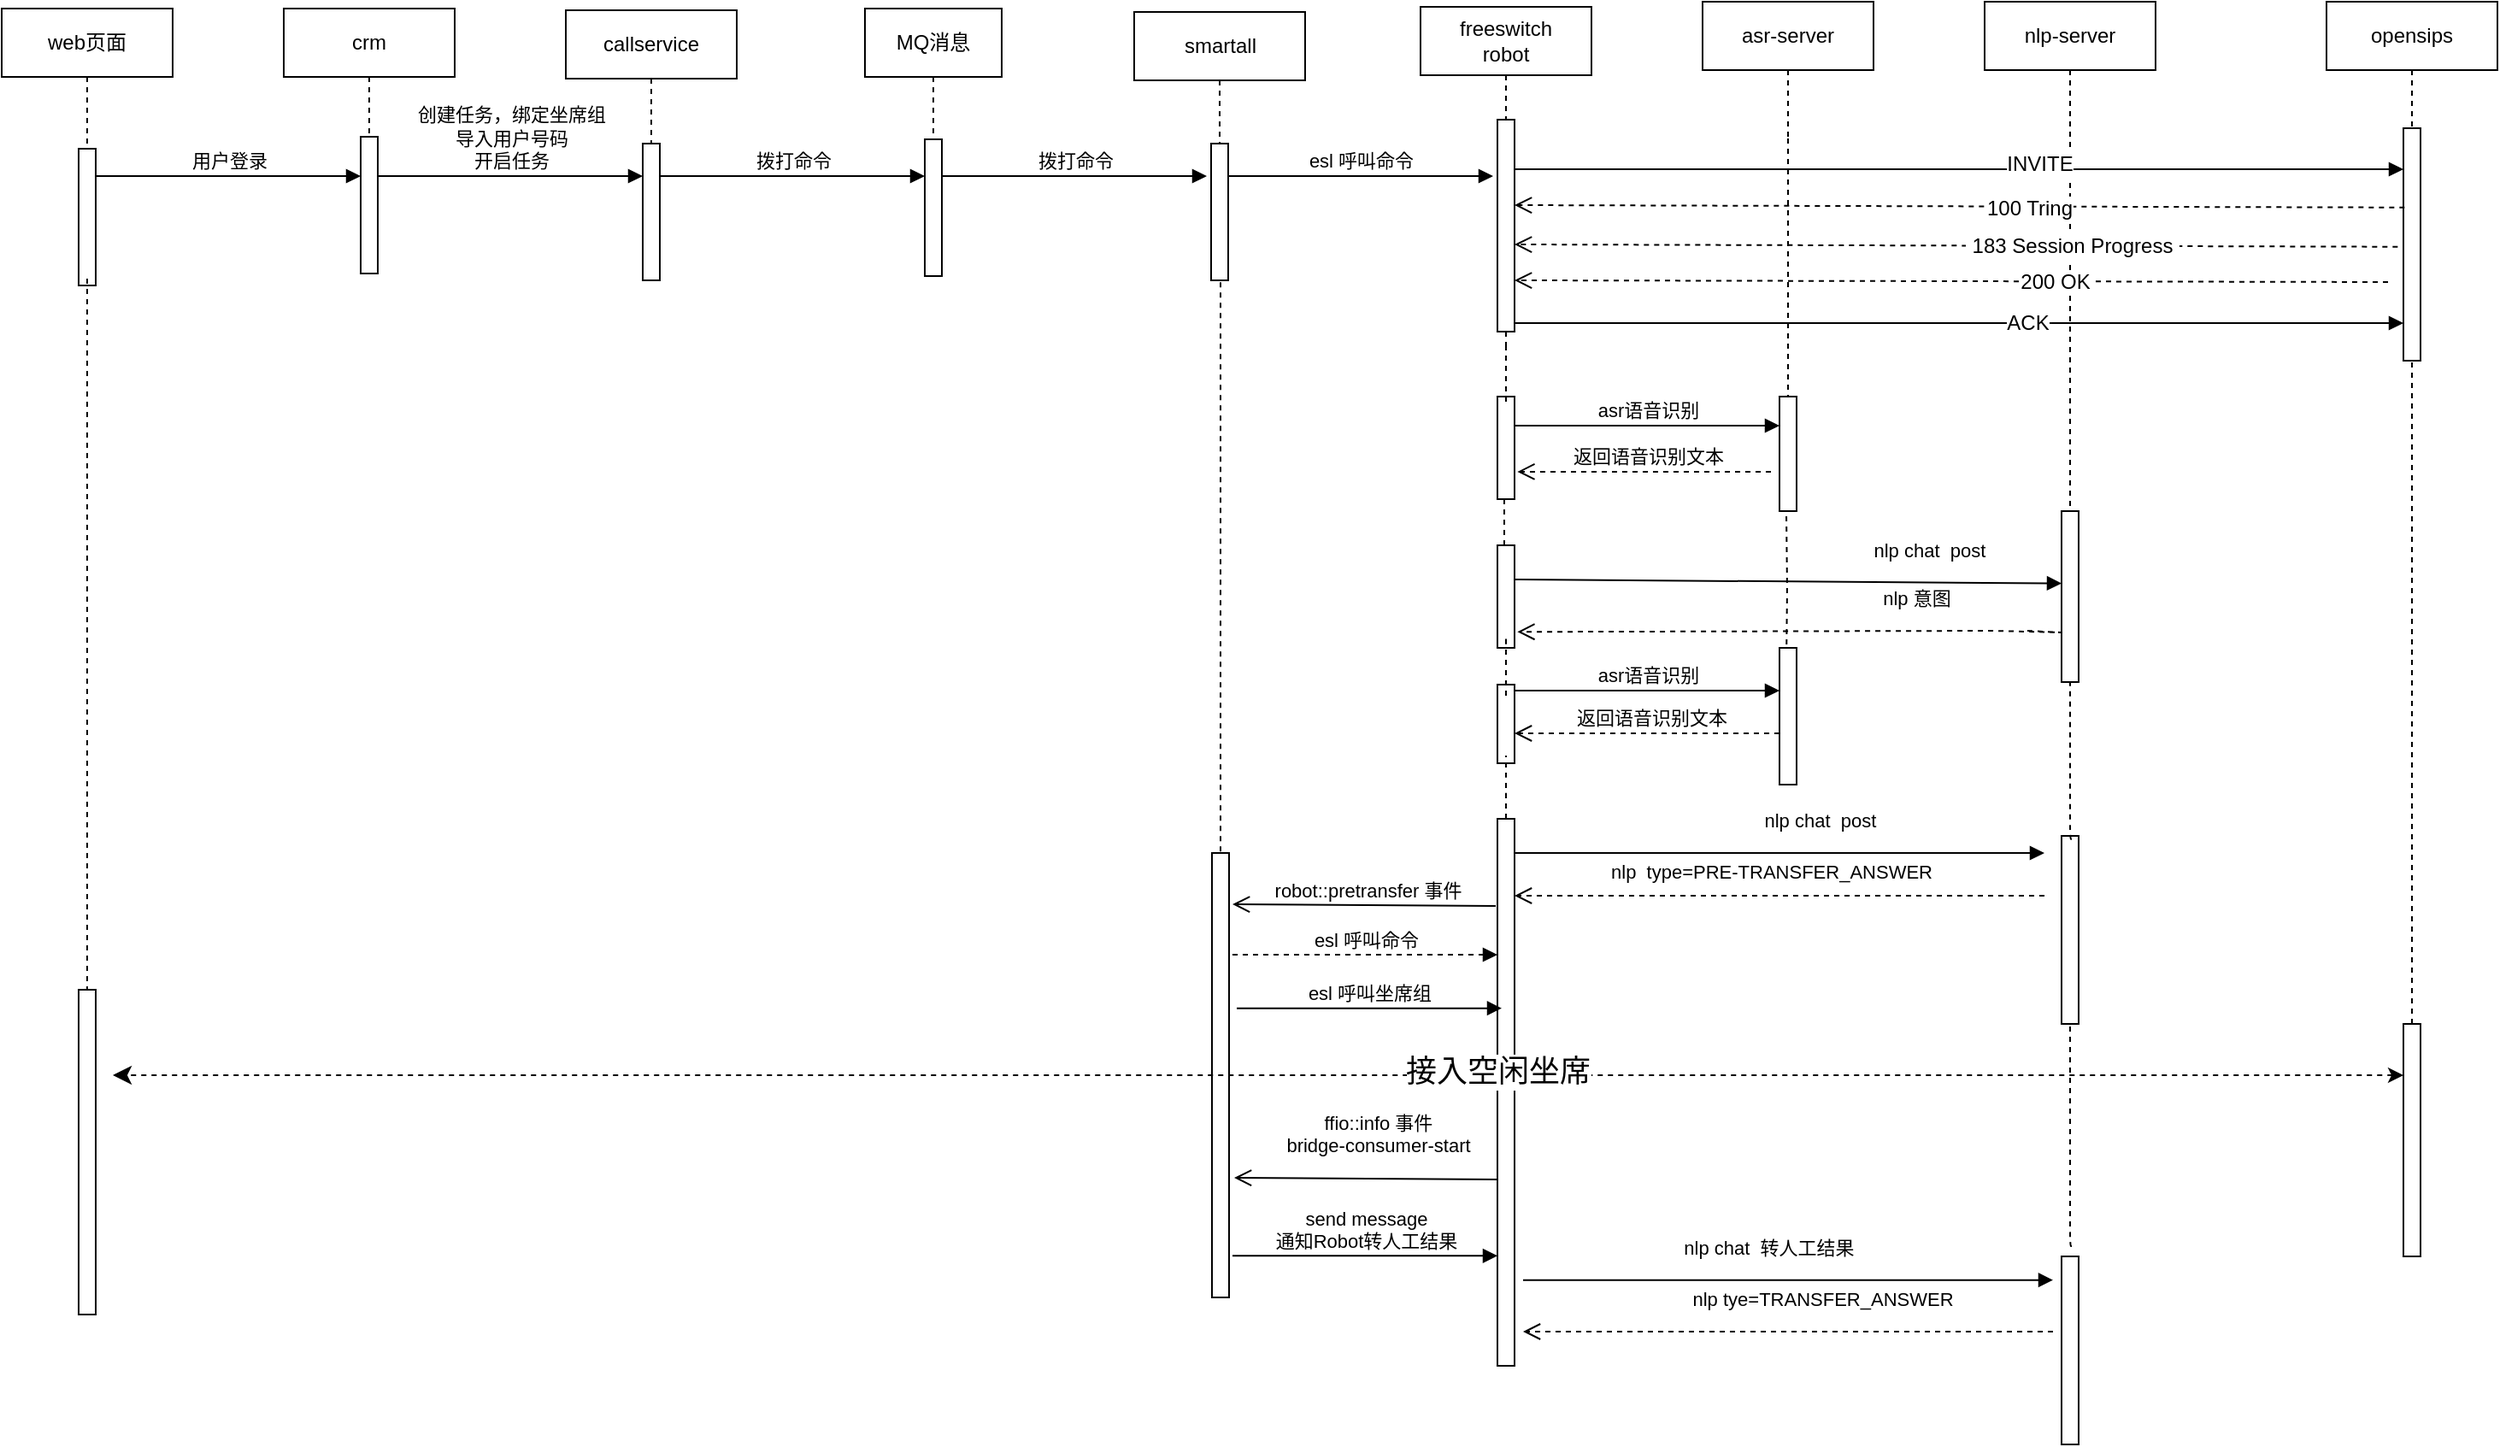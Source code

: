 <mxfile version="10.5.8" type="github"><diagram id="3mgoe-jNPa9EcW9ZpjK1" name="Page-1"><mxGraphModel dx="2095" dy="4619" grid="1" gridSize="10" guides="1" tooltips="1" connect="1" arrows="1" fold="1" page="0" pageScale="1" pageWidth="827" pageHeight="1169" background="none" math="0" shadow="0"><root><mxCell id="0"/><mxCell id="1" parent="0"/><mxCell id="B0qbbdO-0wWLb9-uWsGg-14" value="smartall" style="shape=umlLifeline;perimeter=lifelinePerimeter;whiteSpace=wrap;html=1;container=1;collapsible=0;recursiveResize=0;outlineConnect=0;" parent="1" vertex="1"><mxGeometry x="47.5" y="-3632" width="100" height="80" as="geometry"/></mxCell><mxCell id="B0qbbdO-0wWLb9-uWsGg-15" value="freeswitch&lt;br&gt;robot&lt;br&gt;" style="shape=umlLifeline;perimeter=lifelinePerimeter;whiteSpace=wrap;html=1;container=1;collapsible=0;recursiveResize=0;outlineConnect=0;" parent="1" vertex="1"><mxGeometry x="215" y="-3635" width="100" height="201" as="geometry"/></mxCell><mxCell id="B0qbbdO-0wWLb9-uWsGg-20" value="" style="html=1;points=[];perimeter=orthogonalPerimeter;" parent="B0qbbdO-0wWLb9-uWsGg-15" vertex="1"><mxGeometry x="45" y="66" width="10" height="124" as="geometry"/></mxCell><mxCell id="fr6vxEHx3baNWwD9M7RQ-111" style="edgeStyle=orthogonalEdgeStyle;rounded=0;jumpSize=6;orthogonalLoop=1;jettySize=auto;html=1;shadow=0;dashed=1;startArrow=none;startFill=0;endArrow=none;endFill=0;strokeWidth=1;" edge="1" parent="1" source="B0qbbdO-0wWLb9-uWsGg-16"><mxGeometry relative="1" as="geometry"><mxPoint x="430" y="-3400" as="targetPoint"/></mxGeometry></mxCell><mxCell id="B0qbbdO-0wWLb9-uWsGg-16" value="asr-server" style="shape=umlLifeline;perimeter=lifelinePerimeter;whiteSpace=wrap;html=1;container=1;collapsible=0;recursiveResize=0;outlineConnect=0;" parent="1" vertex="1"><mxGeometry x="380" y="-3638" width="100" height="80" as="geometry"/></mxCell><mxCell id="B0qbbdO-0wWLb9-uWsGg-17" value="callservice" style="shape=umlLifeline;perimeter=lifelinePerimeter;whiteSpace=wrap;html=1;container=1;collapsible=0;recursiveResize=0;outlineConnect=0;" parent="1" vertex="1"><mxGeometry x="-285" y="-3633" width="100" height="80" as="geometry"/></mxCell><mxCell id="B0qbbdO-0wWLb9-uWsGg-18" value="crm" style="shape=umlLifeline;perimeter=lifelinePerimeter;whiteSpace=wrap;html=1;container=1;collapsible=0;recursiveResize=0;outlineConnect=0;" parent="1" vertex="1"><mxGeometry x="-450" y="-3634" width="100" height="80" as="geometry"/></mxCell><mxCell id="B0qbbdO-0wWLb9-uWsGg-19" value="web页面" style="shape=umlLifeline;perimeter=lifelinePerimeter;whiteSpace=wrap;html=1;container=1;collapsible=0;recursiveResize=0;outlineConnect=0;" parent="1" vertex="1"><mxGeometry x="-615" y="-3634" width="100" height="80" as="geometry"/></mxCell><mxCell id="B0qbbdO-0wWLb9-uWsGg-21" value="" style="html=1;points=[];perimeter=orthogonalPerimeter;" parent="1" vertex="1"><mxGeometry x="425" y="-3407" width="10" height="67" as="geometry"/></mxCell><mxCell id="fr6vxEHx3baNWwD9M7RQ-88" style="edgeStyle=orthogonalEdgeStyle;rounded=0;jumpSize=6;orthogonalLoop=1;jettySize=auto;html=1;shadow=0;startArrow=block;startFill=1;endArrow=none;endFill=0;strokeWidth=1;dashed=1;exitX=1.017;exitY=0.908;exitDx=0;exitDy=0;exitPerimeter=0;" edge="1" parent="1" source="B0qbbdO-0wWLb9-uWsGg-22" target="fr6vxEHx3baNWwD9M7RQ-86"><mxGeometry relative="1" as="geometry"><mxPoint x="98" y="-3320" as="sourcePoint"/><Array as="points"><mxPoint x="98" y="-3482"/></Array></mxGeometry></mxCell><mxCell id="B0qbbdO-0wWLb9-uWsGg-22" value="" style="html=1;points=[];perimeter=orthogonalPerimeter;" parent="1" vertex="1"><mxGeometry x="92.5" y="-3555" width="10" height="80" as="geometry"/></mxCell><mxCell id="B0qbbdO-0wWLb9-uWsGg-23" value="" style="html=1;points=[];perimeter=orthogonalPerimeter;" parent="1" vertex="1"><mxGeometry x="-240" y="-3555" width="10" height="80" as="geometry"/></mxCell><mxCell id="B0qbbdO-0wWLb9-uWsGg-24" value="" style="html=1;points=[];perimeter=orthogonalPerimeter;" parent="1" vertex="1"><mxGeometry x="-405" y="-3559" width="10" height="80" as="geometry"/></mxCell><mxCell id="B0qbbdO-0wWLb9-uWsGg-25" value="" style="html=1;points=[];perimeter=orthogonalPerimeter;" parent="1" vertex="1"><mxGeometry x="-570" y="-3552" width="10" height="80" as="geometry"/></mxCell><mxCell id="fr6vxEHx3baNWwD9M7RQ-2" value="用户登录" style="html=1;verticalAlign=bottom;endArrow=block;" edge="1" parent="1"><mxGeometry width="80" relative="1" as="geometry"><mxPoint x="-560" y="-3536" as="sourcePoint"/><mxPoint x="-405" y="-3536" as="targetPoint"/></mxGeometry></mxCell><mxCell id="fr6vxEHx3baNWwD9M7RQ-11" value="MQ消息" style="shape=umlLifeline;perimeter=lifelinePerimeter;whiteSpace=wrap;html=1;container=1;collapsible=0;recursiveResize=0;outlineConnect=0;" vertex="1" parent="1"><mxGeometry x="-110" y="-3634" width="80" height="80" as="geometry"/></mxCell><mxCell id="fr6vxEHx3baNWwD9M7RQ-12" value="" style="html=1;points=[];perimeter=orthogonalPerimeter;" vertex="1" parent="1"><mxGeometry x="-75" y="-3557.5" width="10" height="80" as="geometry"/></mxCell><mxCell id="fr6vxEHx3baNWwD9M7RQ-17" value="创建任务，绑定坐席组&lt;br&gt;导入用户号码&lt;br&gt;开启任务&lt;br&gt;" style="html=1;verticalAlign=bottom;endArrow=block;" edge="1" parent="1"><mxGeometry width="80" relative="1" as="geometry"><mxPoint x="-395" y="-3536" as="sourcePoint"/><mxPoint x="-240" y="-3536" as="targetPoint"/></mxGeometry></mxCell><mxCell id="fr6vxEHx3baNWwD9M7RQ-18" value="拨打命令" style="html=1;verticalAlign=bottom;endArrow=block;" edge="1" parent="1"><mxGeometry width="80" relative="1" as="geometry"><mxPoint x="-230" y="-3536" as="sourcePoint"/><mxPoint x="-75" y="-3536" as="targetPoint"/></mxGeometry></mxCell><mxCell id="fr6vxEHx3baNWwD9M7RQ-20" value="esl 呼叫命令" style="html=1;verticalAlign=bottom;endArrow=block;" edge="1" parent="1"><mxGeometry width="80" relative="1" as="geometry"><mxPoint x="102.5" y="-3536" as="sourcePoint"/><mxPoint x="257.5" y="-3536" as="targetPoint"/></mxGeometry></mxCell><mxCell id="fr6vxEHx3baNWwD9M7RQ-28" value="拨打命令" style="html=1;verticalAlign=bottom;endArrow=block;" edge="1" parent="1"><mxGeometry width="80" relative="1" as="geometry"><mxPoint x="-65" y="-3536" as="sourcePoint"/><mxPoint x="90" y="-3536" as="targetPoint"/></mxGeometry></mxCell><mxCell id="fr6vxEHx3baNWwD9M7RQ-31" value="nlp-server" style="shape=umlLifeline;perimeter=lifelinePerimeter;whiteSpace=wrap;html=1;container=1;collapsible=0;recursiveResize=0;outlineConnect=0;" vertex="1" parent="1"><mxGeometry x="545" y="-3638" width="100" height="298" as="geometry"/></mxCell><mxCell id="fr6vxEHx3baNWwD9M7RQ-32" value="" style="html=1;points=[];perimeter=orthogonalPerimeter;" vertex="1" parent="1"><mxGeometry x="590" y="-3340" width="10" height="100" as="geometry"/></mxCell><mxCell id="fr6vxEHx3baNWwD9M7RQ-36" value="asr语音识别" style="html=1;verticalAlign=bottom;endArrow=block;" edge="1" parent="1"><mxGeometry width="80" relative="1" as="geometry"><mxPoint x="270" y="-3390" as="sourcePoint"/><mxPoint x="425" y="-3390" as="targetPoint"/></mxGeometry></mxCell><mxCell id="fr6vxEHx3baNWwD9M7RQ-38" value="返回语音识别文本" style="html=1;verticalAlign=bottom;endArrow=open;dashed=1;endSize=8;rounded=0;entryX=1.167;entryY=0.733;entryDx=0;entryDy=0;entryPerimeter=0;" edge="1" parent="1" target="fr6vxEHx3baNWwD9M7RQ-112"><mxGeometry x="-0.026" relative="1" as="geometry"><mxPoint x="420" y="-3363" as="sourcePoint"/><mxPoint x="280" y="-3354" as="targetPoint"/><mxPoint as="offset"/></mxGeometry></mxCell><mxCell id="fr6vxEHx3baNWwD9M7RQ-68" value="asr语音识别" style="html=1;verticalAlign=bottom;endArrow=block;" edge="1" parent="1"><mxGeometry width="80" relative="1" as="geometry"><mxPoint x="270" y="-3235" as="sourcePoint"/><mxPoint x="425" y="-3235" as="targetPoint"/></mxGeometry></mxCell><mxCell id="fr6vxEHx3baNWwD9M7RQ-69" value="返回语音识别文本" style="html=1;verticalAlign=bottom;endArrow=open;dashed=1;endSize=8;rounded=0;" edge="1" parent="1"><mxGeometry x="-0.026" relative="1" as="geometry"><mxPoint x="425" y="-3210" as="sourcePoint"/><mxPoint x="270" y="-3210" as="targetPoint"/><mxPoint as="offset"/></mxGeometry></mxCell><mxCell id="fr6vxEHx3baNWwD9M7RQ-70" value="nlp chat &amp;nbsp;post&amp;nbsp;" style="html=1;verticalAlign=bottom;endArrow=block;entryX=0;entryY=0.423;entryDx=0;entryDy=0;entryPerimeter=0;" edge="1" parent="1" target="fr6vxEHx3baNWwD9M7RQ-32"><mxGeometry x="0.524" y="10" width="80" relative="1" as="geometry"><mxPoint x="270" y="-3300" as="sourcePoint"/><mxPoint x="580" y="-3298" as="targetPoint"/><mxPoint as="offset"/></mxGeometry></mxCell><mxCell id="fr6vxEHx3baNWwD9M7RQ-71" value="nlp 意图" style="html=1;verticalAlign=bottom;endArrow=open;endSize=8;rounded=0;dashed=1;entryX=1.167;entryY=0.844;entryDx=0;entryDy=0;entryPerimeter=0;" edge="1" parent="1" target="fr6vxEHx3baNWwD9M7RQ-93"><mxGeometry x="-0.379" y="-10" relative="1" as="geometry"><mxPoint x="570" y="-3270" as="sourcePoint"/><mxPoint x="280" y="-3270" as="targetPoint"/><Array as="points"><mxPoint x="590" y="-3269"/><mxPoint x="550" y="-3270"/></Array><mxPoint as="offset"/></mxGeometry></mxCell><mxCell id="fr6vxEHx3baNWwD9M7RQ-79" value="" style="edgeStyle=orthogonalEdgeStyle;rounded=1;jumpSize=6;orthogonalLoop=1;jettySize=auto;html=1;shadow=0;dashed=1;startArrow=none;startFill=0;endArrow=none;endFill=0;strokeWidth=1;entryX=0.4;entryY=1.013;entryDx=0;entryDy=0;entryPerimeter=0;" edge="1" parent="1" target="B0qbbdO-0wWLb9-uWsGg-21"><mxGeometry relative="1" as="geometry"><mxPoint x="429" y="-3250" as="sourcePoint"/><mxPoint x="430" y="-3310" as="targetPoint"/></mxGeometry></mxCell><mxCell id="fr6vxEHx3baNWwD9M7RQ-76" value="" style="html=1;points=[];perimeter=orthogonalPerimeter;" vertex="1" parent="1"><mxGeometry x="425" y="-3260" width="10" height="80" as="geometry"/></mxCell><mxCell id="fr6vxEHx3baNWwD9M7RQ-81" value="nlp chat &amp;nbsp;post&amp;nbsp;" style="html=1;verticalAlign=bottom;endArrow=block;" edge="1" parent="1"><mxGeometry x="0.161" y="10" width="80" relative="1" as="geometry"><mxPoint x="270" y="-3140" as="sourcePoint"/><mxPoint x="580" y="-3140" as="targetPoint"/><mxPoint as="offset"/></mxGeometry></mxCell><mxCell id="fr6vxEHx3baNWwD9M7RQ-86" value="" style="html=1;points=[];perimeter=orthogonalPerimeter;" vertex="1" parent="1"><mxGeometry x="93" y="-3140" width="10" height="260" as="geometry"/></mxCell><mxCell id="fr6vxEHx3baNWwD9M7RQ-89" value="robot::pretransfer 事件" style="html=1;verticalAlign=bottom;endArrow=open;endSize=8;rounded=0;entryX=1.3;entryY=0.69;entryDx=0;entryDy=0;entryPerimeter=0;" edge="1" parent="1"><mxGeometry x="-0.026" relative="1" as="geometry"><mxPoint x="259" y="-3109" as="sourcePoint"/><mxPoint x="105" y="-3110" as="targetPoint"/><mxPoint as="offset"/></mxGeometry></mxCell><mxCell id="fr6vxEHx3baNWwD9M7RQ-90" value="esl 呼叫命令" style="html=1;verticalAlign=bottom;endArrow=block;dashed=1;" edge="1" parent="1"><mxGeometry width="80" relative="1" as="geometry"><mxPoint x="105" y="-3080.5" as="sourcePoint"/><mxPoint x="260" y="-3080.5" as="targetPoint"/></mxGeometry></mxCell><mxCell id="fr6vxEHx3baNWwD9M7RQ-93" value="" style="html=1;points=[];perimeter=orthogonalPerimeter;" vertex="1" parent="1"><mxGeometry x="260" y="-3320" width="10" height="60" as="geometry"/></mxCell><mxCell id="fr6vxEHx3baNWwD9M7RQ-95" value="" style="edgeStyle=orthogonalEdgeStyle;rounded=1;jumpSize=6;orthogonalLoop=1;jettySize=auto;html=1;shadow=0;dashed=1;startArrow=none;startFill=0;endArrow=none;endFill=0;strokeWidth=1;" edge="1" parent="1"><mxGeometry relative="1" as="geometry"><mxPoint x="264" y="-3320" as="sourcePoint"/><mxPoint x="264" y="-3347" as="targetPoint"/></mxGeometry></mxCell><mxCell id="fr6vxEHx3baNWwD9M7RQ-96" value="" style="html=1;points=[];perimeter=orthogonalPerimeter;" vertex="1" parent="1"><mxGeometry x="260" y="-3238.5" width="10" height="46" as="geometry"/></mxCell><mxCell id="fr6vxEHx3baNWwD9M7RQ-99" value="" style="edgeStyle=orthogonalEdgeStyle;rounded=1;jumpSize=6;orthogonalLoop=1;jettySize=auto;html=1;shadow=0;dashed=1;startArrow=none;startFill=0;endArrow=none;endFill=0;strokeWidth=1;" edge="1" parent="1"><mxGeometry relative="1" as="geometry"><mxPoint x="265" y="-3232" as="sourcePoint"/><mxPoint x="265" y="-3260" as="targetPoint"/><Array as="points"><mxPoint x="265" y="-3270"/><mxPoint x="265" y="-3270"/></Array></mxGeometry></mxCell><mxCell id="fr6vxEHx3baNWwD9M7RQ-100" value="" style="html=1;points=[];perimeter=orthogonalPerimeter;" vertex="1" parent="1"><mxGeometry x="260" y="-3160" width="10" height="320" as="geometry"/></mxCell><mxCell id="fr6vxEHx3baNWwD9M7RQ-102" value="" style="edgeStyle=orthogonalEdgeStyle;rounded=1;jumpSize=6;orthogonalLoop=1;jettySize=auto;html=1;shadow=0;dashed=1;startArrow=none;startFill=0;endArrow=none;endFill=0;strokeWidth=1;" edge="1" parent="1" source="fr6vxEHx3baNWwD9M7RQ-100"><mxGeometry relative="1" as="geometry"><mxPoint x="265" y="-3169" as="sourcePoint"/><mxPoint x="265" y="-3197" as="targetPoint"/></mxGeometry></mxCell><mxCell id="fr6vxEHx3baNWwD9M7RQ-103" value="nlp &amp;nbsp;type=PRE-TRANSFER_ANSWER" style="html=1;verticalAlign=bottom;endArrow=open;endSize=8;rounded=0;dashed=1;" edge="1" parent="1"><mxGeometry x="0.032" y="-5" relative="1" as="geometry"><mxPoint x="580" y="-3115" as="sourcePoint"/><mxPoint x="270" y="-3115" as="targetPoint"/><mxPoint as="offset"/></mxGeometry></mxCell><mxCell id="fr6vxEHx3baNWwD9M7RQ-105" value="" style="html=1;points=[];perimeter=orthogonalPerimeter;" vertex="1" parent="1"><mxGeometry x="-570" y="-3060" width="10" height="190" as="geometry"/></mxCell><mxCell id="fr6vxEHx3baNWwD9M7RQ-107" style="edgeStyle=orthogonalEdgeStyle;rounded=0;jumpSize=6;orthogonalLoop=1;jettySize=auto;html=1;shadow=0;startArrow=none;startFill=0;endArrow=none;endFill=0;strokeWidth=1;dashed=1;exitX=0.5;exitY=0.95;exitDx=0;exitDy=0;exitPerimeter=0;" edge="1" parent="1" source="B0qbbdO-0wWLb9-uWsGg-25" target="fr6vxEHx3baNWwD9M7RQ-105"><mxGeometry relative="1" as="geometry"><mxPoint x="-565" y="-3267.5" as="sourcePoint"/><mxPoint x="-565" y="-3107.5" as="targetPoint"/><Array as="points"/></mxGeometry></mxCell><mxCell id="fr6vxEHx3baNWwD9M7RQ-108" value="esl 呼叫坐席组" style="html=1;verticalAlign=bottom;endArrow=block;" edge="1" parent="1"><mxGeometry width="80" relative="1" as="geometry"><mxPoint x="107.5" y="-3049.167" as="sourcePoint"/><mxPoint x="262.5" y="-3049.167" as="targetPoint"/></mxGeometry></mxCell><mxCell id="fr6vxEHx3baNWwD9M7RQ-109" value="opensips" style="shape=umlLifeline;perimeter=lifelinePerimeter;whiteSpace=wrap;html=1;container=1;collapsible=0;recursiveResize=0;outlineConnect=0;" vertex="1" parent="1"><mxGeometry x="745" y="-3638" width="100" height="210" as="geometry"/></mxCell><mxCell id="fr6vxEHx3baNWwD9M7RQ-110" value="" style="html=1;points=[];perimeter=orthogonalPerimeter;" vertex="1" parent="fr6vxEHx3baNWwD9M7RQ-109"><mxGeometry x="45" y="74" width="10" height="136" as="geometry"/></mxCell><mxCell id="fr6vxEHx3baNWwD9M7RQ-112" value="" style="html=1;points=[];perimeter=orthogonalPerimeter;" vertex="1" parent="1"><mxGeometry x="260" y="-3407" width="10" height="60" as="geometry"/></mxCell><mxCell id="fr6vxEHx3baNWwD9M7RQ-113" value="" style="html=1;verticalAlign=bottom;endArrow=block;" edge="1" parent="1"><mxGeometry x="0.038" y="10" width="80" relative="1" as="geometry"><mxPoint x="270" y="-3540" as="sourcePoint"/><mxPoint x="790" y="-3540" as="targetPoint"/><mxPoint as="offset"/></mxGeometry></mxCell><mxCell id="fr6vxEHx3baNWwD9M7RQ-122" value="INVITE" style="text;html=1;resizable=0;points=[];align=center;verticalAlign=middle;labelBackgroundColor=#ffffff;" vertex="1" connectable="0" parent="fr6vxEHx3baNWwD9M7RQ-113"><mxGeometry x="0.179" y="3" relative="1" as="geometry"><mxPoint as="offset"/></mxGeometry></mxCell><mxCell id="fr6vxEHx3baNWwD9M7RQ-116" value="" style="html=1;verticalAlign=bottom;endArrow=open;dashed=1;endSize=8;rounded=0;exitX=0.067;exitY=0.341;exitDx=0;exitDy=0;exitPerimeter=0;" edge="1" parent="1" source="fr6vxEHx3baNWwD9M7RQ-110"><mxGeometry x="-0.026" relative="1" as="geometry"><mxPoint x="780" y="-3519" as="sourcePoint"/><mxPoint x="270" y="-3519" as="targetPoint"/><mxPoint as="offset"/></mxGeometry></mxCell><mxCell id="fr6vxEHx3baNWwD9M7RQ-123" value="100 Tring" style="text;html=1;resizable=0;points=[];align=center;verticalAlign=middle;labelBackgroundColor=#ffffff;" vertex="1" connectable="0" parent="fr6vxEHx3baNWwD9M7RQ-116"><mxGeometry x="-0.659" y="1" relative="1" as="geometry"><mxPoint x="-131" as="offset"/></mxGeometry></mxCell><mxCell id="fr6vxEHx3baNWwD9M7RQ-118" value="" style="html=1;verticalAlign=bottom;endArrow=open;dashed=1;endSize=8;rounded=0;exitX=-0.333;exitY=0.51;exitDx=0;exitDy=0;exitPerimeter=0;" edge="1" parent="1" source="fr6vxEHx3baNWwD9M7RQ-110"><mxGeometry x="-0.026" relative="1" as="geometry"><mxPoint x="781" y="-3495.5" as="sourcePoint"/><mxPoint x="270" y="-3496" as="targetPoint"/><mxPoint as="offset"/></mxGeometry></mxCell><mxCell id="fr6vxEHx3baNWwD9M7RQ-125" value="&amp;nbsp;183 Session Progress&amp;nbsp;" style="text;html=1;resizable=0;points=[];align=center;verticalAlign=middle;labelBackgroundColor=#ffffff;" vertex="1" connectable="0" parent="fr6vxEHx3baNWwD9M7RQ-118"><mxGeometry x="-0.425" y="1" relative="1" as="geometry"><mxPoint x="-42" y="-1" as="offset"/></mxGeometry></mxCell><mxCell id="fr6vxEHx3baNWwD9M7RQ-119" value="" style="html=1;verticalAlign=bottom;endArrow=open;dashed=1;endSize=8;rounded=0;exitX=-0.367;exitY=0.503;exitDx=0;exitDy=0;exitPerimeter=0;" edge="1" parent="1"><mxGeometry x="-0.026" relative="1" as="geometry"><mxPoint x="781" y="-3474" as="sourcePoint"/><mxPoint x="270" y="-3475" as="targetPoint"/><mxPoint as="offset"/></mxGeometry></mxCell><mxCell id="fr6vxEHx3baNWwD9M7RQ-126" value="200 OK" style="text;html=1;resizable=0;points=[];align=center;verticalAlign=middle;labelBackgroundColor=#ffffff;" vertex="1" connectable="0" parent="fr6vxEHx3baNWwD9M7RQ-119"><mxGeometry x="-0.545" y="1" relative="1" as="geometry"><mxPoint x="-79" y="-1.5" as="offset"/></mxGeometry></mxCell><mxCell id="fr6vxEHx3baNWwD9M7RQ-120" value="" style="html=1;verticalAlign=bottom;endArrow=block;" edge="1" parent="1"><mxGeometry x="0.115" y="10" width="80" relative="1" as="geometry"><mxPoint x="270" y="-3450" as="sourcePoint"/><mxPoint x="790" y="-3450" as="targetPoint"/><mxPoint as="offset"/></mxGeometry></mxCell><mxCell id="fr6vxEHx3baNWwD9M7RQ-127" value="ACK" style="text;html=1;resizable=0;points=[];align=center;verticalAlign=middle;labelBackgroundColor=#ffffff;" vertex="1" connectable="0" parent="fr6vxEHx3baNWwD9M7RQ-120"><mxGeometry x="0.518" y="-1" relative="1" as="geometry"><mxPoint x="-95" y="-1" as="offset"/></mxGeometry></mxCell><mxCell id="fr6vxEHx3baNWwD9M7RQ-131" value="" style="edgeStyle=orthogonalEdgeStyle;rounded=1;jumpSize=6;orthogonalLoop=1;jettySize=auto;html=1;shadow=0;dashed=1;startArrow=none;startFill=0;endArrow=none;endFill=0;strokeWidth=1;" edge="1" parent="1"><mxGeometry relative="1" as="geometry"><mxPoint x="265" y="-3404" as="sourcePoint"/><mxPoint x="265" y="-3438" as="targetPoint"/></mxGeometry></mxCell><mxCell id="fr6vxEHx3baNWwD9M7RQ-134" value="" style="html=1;points=[];perimeter=orthogonalPerimeter;" vertex="1" parent="1"><mxGeometry x="590" y="-3150" width="10" height="110" as="geometry"/></mxCell><mxCell id="fr6vxEHx3baNWwD9M7RQ-137" value="" style="edgeStyle=orthogonalEdgeStyle;rounded=1;jumpSize=6;orthogonalLoop=1;jettySize=auto;html=1;shadow=0;dashed=1;startArrow=none;startFill=0;endArrow=none;endFill=0;strokeWidth=1;exitX=0.6;exitY=0.017;exitDx=0;exitDy=0;exitPerimeter=0;" edge="1" parent="1" source="fr6vxEHx3baNWwD9M7RQ-134" target="fr6vxEHx3baNWwD9M7RQ-32"><mxGeometry relative="1" as="geometry"><mxPoint x="594" y="-3180" as="sourcePoint"/><mxPoint x="594" y="-3218.5" as="targetPoint"/><Array as="points"><mxPoint x="595" y="-3148"/></Array></mxGeometry></mxCell><mxCell id="fr6vxEHx3baNWwD9M7RQ-149" value="" style="html=1;points=[];perimeter=orthogonalPerimeter;" vertex="1" parent="1"><mxGeometry x="790" y="-3040" width="10" height="136" as="geometry"/></mxCell><mxCell id="fr6vxEHx3baNWwD9M7RQ-153" value="" style="edgeStyle=orthogonalEdgeStyle;rounded=0;jumpSize=6;orthogonalLoop=1;jettySize=auto;html=1;shadow=0;dashed=1;startArrow=none;startFill=0;endArrow=none;endFill=0;strokeWidth=1;" edge="1" parent="1" source="fr6vxEHx3baNWwD9M7RQ-149"><mxGeometry relative="1" as="geometry"><mxPoint x="795" y="-3108" as="sourcePoint"/><mxPoint x="795" y="-3428" as="targetPoint"/><Array as="points"/></mxGeometry></mxCell><mxCell id="fr6vxEHx3baNWwD9M7RQ-158" value="" style="html=1;verticalAlign=bottom;endArrow=classic;endSize=8;rounded=0;dashed=1;endFill=1;startArrow=classic;startFill=1;" edge="1" parent="1"><mxGeometry x="-0.651" y="-5" relative="1" as="geometry"><mxPoint x="790" y="-3010" as="sourcePoint"/><mxPoint x="-550" y="-3010" as="targetPoint"/><Array as="points"><mxPoint x="390" y="-3010"/><mxPoint x="-550" y="-3010"/></Array><mxPoint as="offset"/></mxGeometry></mxCell><mxCell id="fr6vxEHx3baNWwD9M7RQ-164" value="&lt;font style=&quot;font-size: 18px&quot;&gt;接入空闲坐席&lt;/font&gt;" style="text;html=1;resizable=0;points=[];align=center;verticalAlign=middle;labelBackgroundColor=#ffffff;" vertex="1" connectable="0" parent="fr6vxEHx3baNWwD9M7RQ-158"><mxGeometry x="1" y="810" relative="1" as="geometry"><mxPoint x="810" y="-2" as="offset"/></mxGeometry></mxCell><mxCell id="fr6vxEHx3baNWwD9M7RQ-165" value="ffio::info 事件&lt;br&gt;bridge-consumer-start&lt;br&gt;" style="html=1;verticalAlign=bottom;endArrow=open;endSize=8;rounded=0;entryX=1.3;entryY=0.69;entryDx=0;entryDy=0;entryPerimeter=0;" edge="1" parent="1"><mxGeometry x="-0.09" y="-11" relative="1" as="geometry"><mxPoint x="260" y="-2949" as="sourcePoint"/><mxPoint x="106" y="-2950" as="targetPoint"/><mxPoint as="offset"/></mxGeometry></mxCell><mxCell id="fr6vxEHx3baNWwD9M7RQ-166" value="send message&lt;br&gt;通知Robot转人工结果&lt;br&gt;" style="html=1;verticalAlign=bottom;endArrow=block;" edge="1" parent="1"><mxGeometry width="80" relative="1" as="geometry"><mxPoint x="105" y="-2904.333" as="sourcePoint"/><mxPoint x="260" y="-2904.333" as="targetPoint"/></mxGeometry></mxCell><mxCell id="fr6vxEHx3baNWwD9M7RQ-170" value="" style="html=1;points=[];perimeter=orthogonalPerimeter;" vertex="1" parent="1"><mxGeometry x="590" y="-2904" width="10" height="110" as="geometry"/></mxCell><mxCell id="fr6vxEHx3baNWwD9M7RQ-172" value="" style="edgeStyle=orthogonalEdgeStyle;rounded=1;jumpSize=6;orthogonalLoop=1;jettySize=auto;html=1;shadow=0;dashed=1;startArrow=none;startFill=0;endArrow=none;endFill=0;strokeWidth=1;exitX=0.6;exitY=0.017;exitDx=0;exitDy=0;exitPerimeter=0;" edge="1" parent="1" target="fr6vxEHx3baNWwD9M7RQ-134"><mxGeometry relative="1" as="geometry"><mxPoint x="596" y="-2910" as="sourcePoint"/><mxPoint x="595" y="-3002" as="targetPoint"/><Array as="points"><mxPoint x="595" y="-2910"/></Array></mxGeometry></mxCell><mxCell id="fr6vxEHx3baNWwD9M7RQ-173" value="nlp chat &amp;nbsp;转人工结果&amp;nbsp;" style="html=1;verticalAlign=bottom;endArrow=block;" edge="1" parent="1"><mxGeometry x="-0.065" y="10" width="80" relative="1" as="geometry"><mxPoint x="275" y="-2890.167" as="sourcePoint"/><mxPoint x="585" y="-2890.167" as="targetPoint"/><mxPoint as="offset"/></mxGeometry></mxCell><mxCell id="fr6vxEHx3baNWwD9M7RQ-174" value="nlp tye=&lt;span&gt;TRANSFER_ANSWER&lt;/span&gt;" style="html=1;verticalAlign=bottom;endArrow=open;endSize=8;rounded=0;dashed=1;" edge="1" parent="1"><mxGeometry x="-0.129" y="-10" relative="1" as="geometry"><mxPoint x="585" y="-2860" as="sourcePoint"/><mxPoint x="275" y="-2860" as="targetPoint"/><mxPoint as="offset"/></mxGeometry></mxCell></root></mxGraphModel></diagram></mxfile>